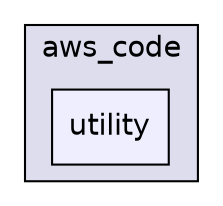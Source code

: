 digraph "aws_code/utility" {
  compound=true
  node [ fontsize="14", fontname="Helvetica"];
  edge [ labelfontsize="14", labelfontname="Helvetica"];
  subgraph clusterdir_ea9d3e6ad906661fafaad79121dae9fb {
    graph [ bgcolor="#ddddee", pencolor="black", label="aws_code" fontname="Helvetica", fontsize="14", URL="dir_ea9d3e6ad906661fafaad79121dae9fb.html"]
  dir_b07044ec81c1049c0ea76d02c541d020 [shape=box, label="utility", style="filled", fillcolor="#eeeeff", pencolor="black", URL="dir_b07044ec81c1049c0ea76d02c541d020.html"];
  }
}
